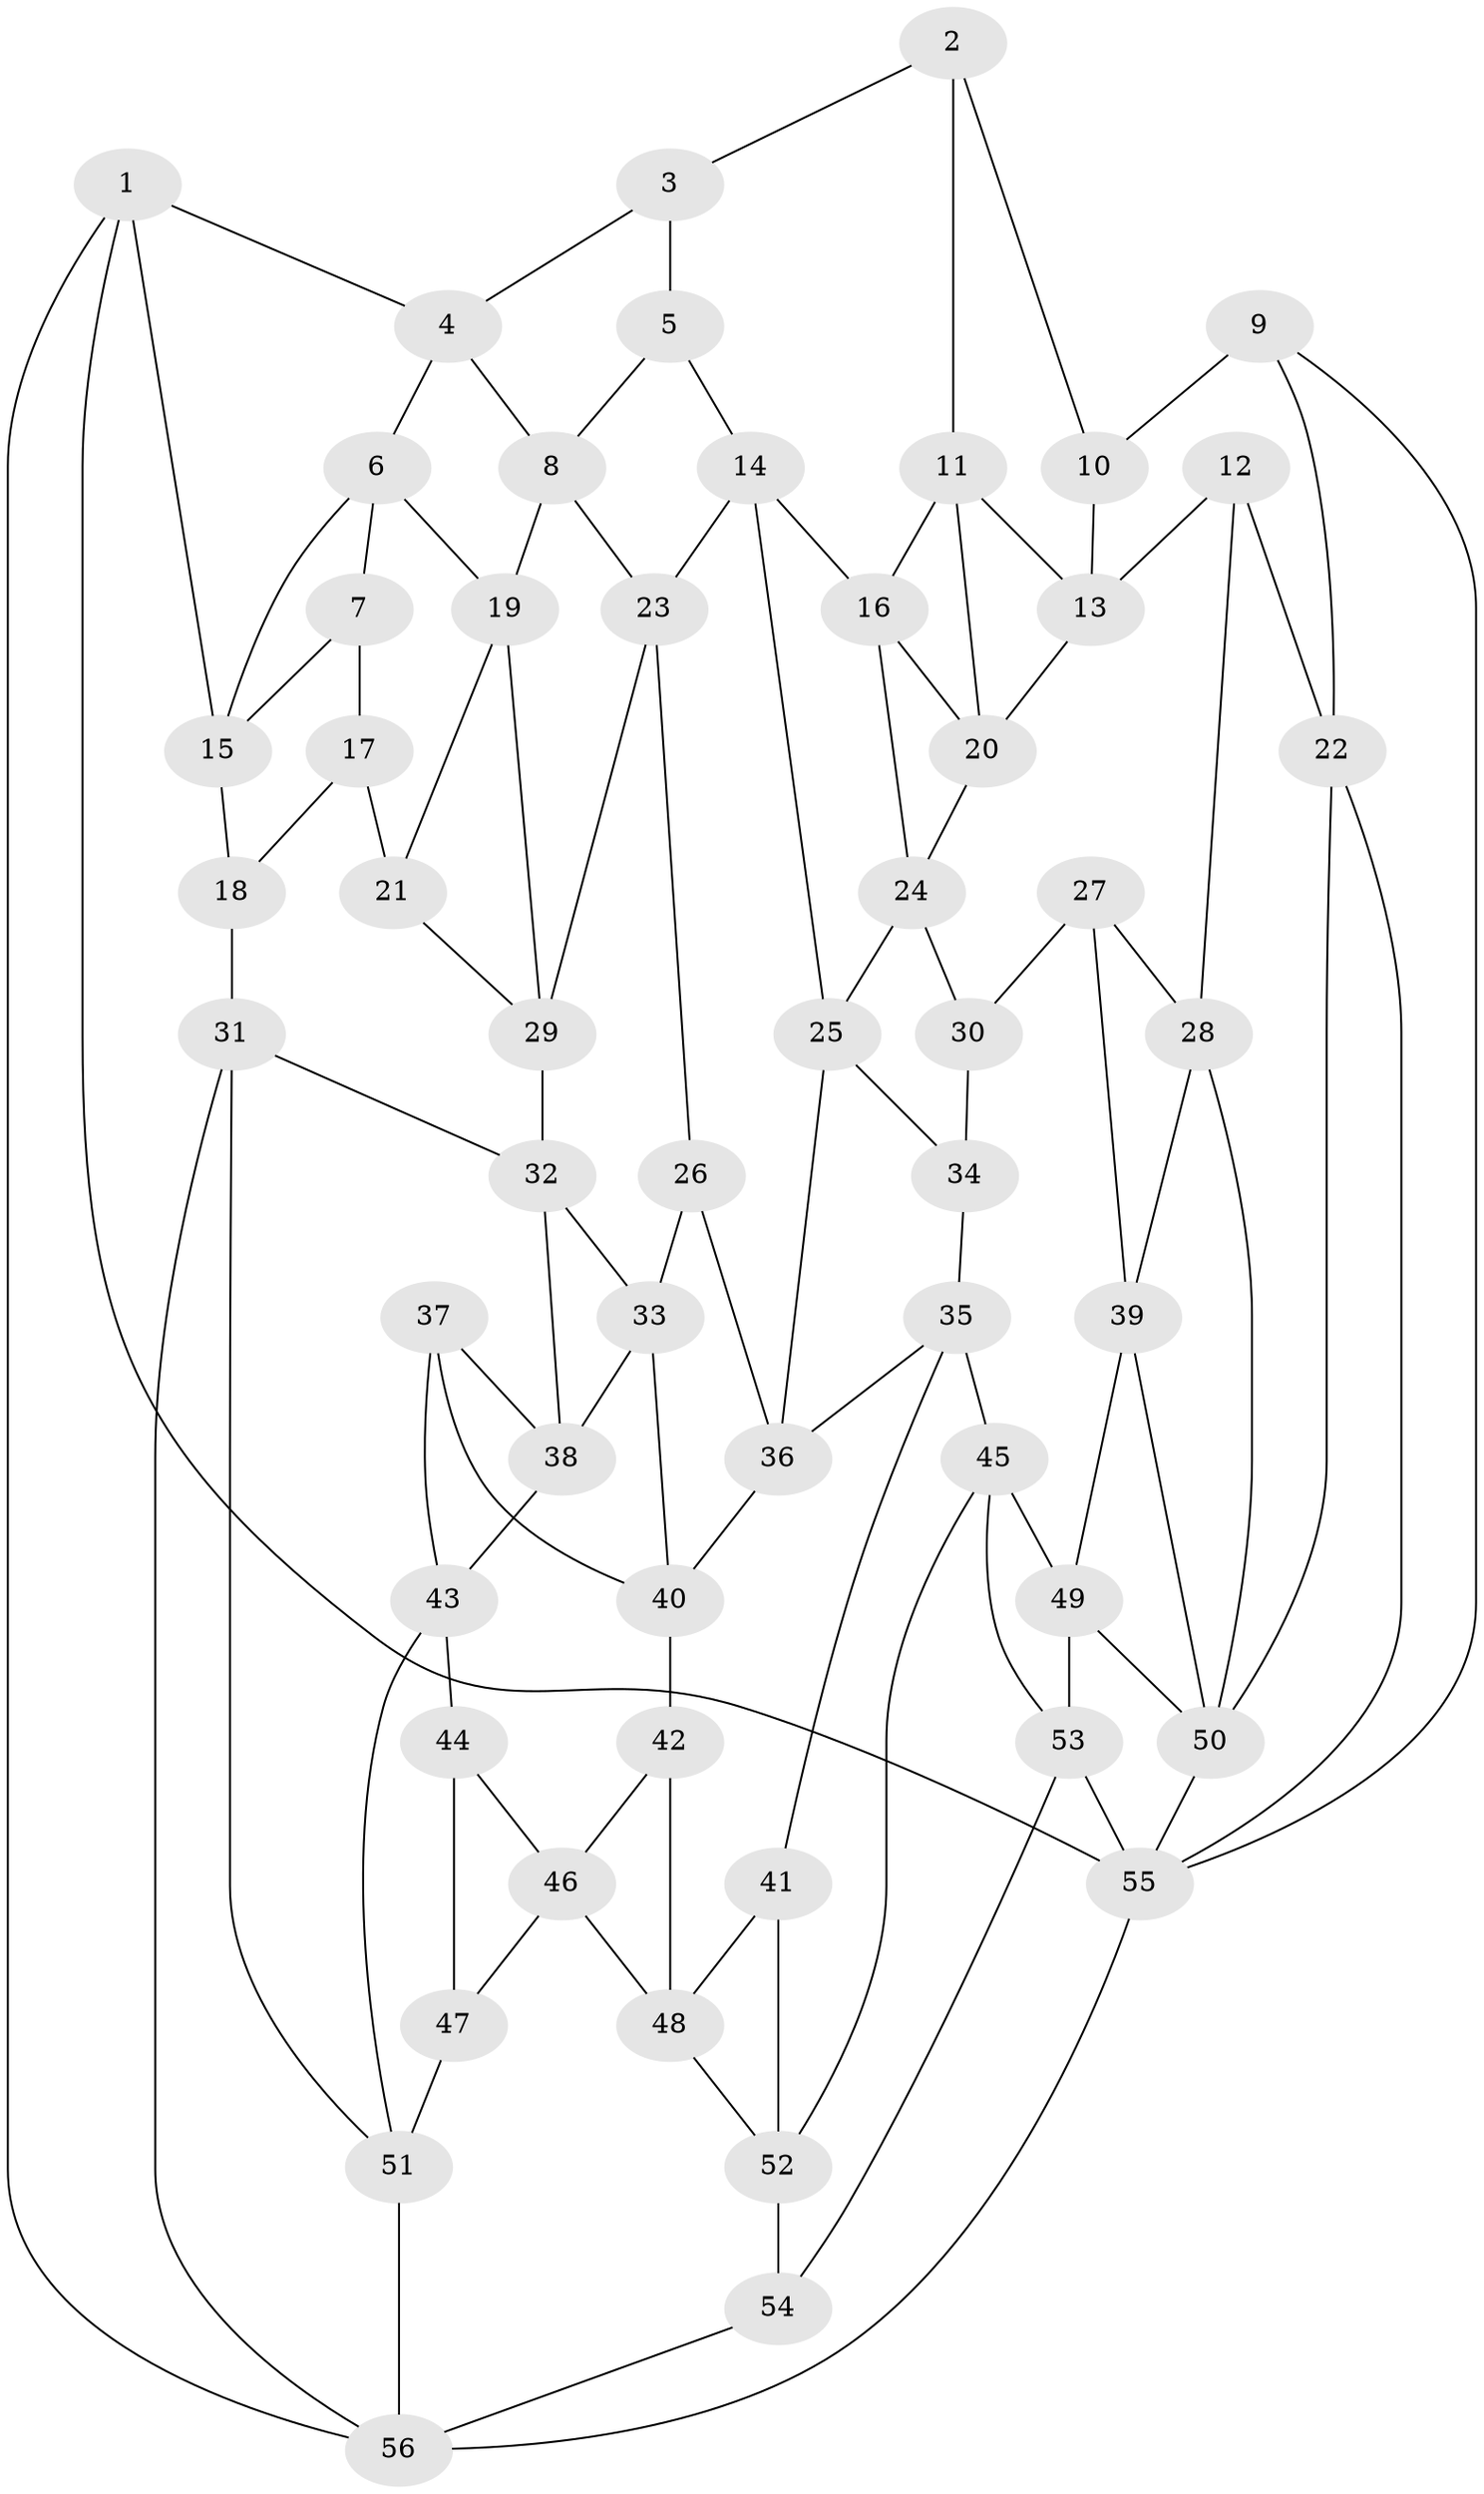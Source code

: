 // original degree distribution, {3: 0.017857142857142856, 5: 0.5714285714285714, 6: 0.19642857142857142, 4: 0.21428571428571427}
// Generated by graph-tools (version 1.1) at 2025/03/03/09/25 03:03:22]
// undirected, 56 vertices, 104 edges
graph export_dot {
graph [start="1"]
  node [color=gray90,style=filled];
  1;
  2;
  3;
  4;
  5;
  6;
  7;
  8;
  9;
  10;
  11;
  12;
  13;
  14;
  15;
  16;
  17;
  18;
  19;
  20;
  21;
  22;
  23;
  24;
  25;
  26;
  27;
  28;
  29;
  30;
  31;
  32;
  33;
  34;
  35;
  36;
  37;
  38;
  39;
  40;
  41;
  42;
  43;
  44;
  45;
  46;
  47;
  48;
  49;
  50;
  51;
  52;
  53;
  54;
  55;
  56;
  1 -- 4 [weight=1.0];
  1 -- 15 [weight=1.0];
  1 -- 55 [weight=1.0];
  1 -- 56 [weight=1.0];
  2 -- 3 [weight=1.0];
  2 -- 10 [weight=1.0];
  2 -- 11 [weight=1.0];
  3 -- 4 [weight=1.0];
  3 -- 5 [weight=1.0];
  4 -- 6 [weight=1.0];
  4 -- 8 [weight=1.0];
  5 -- 8 [weight=1.0];
  5 -- 14 [weight=1.0];
  6 -- 7 [weight=1.0];
  6 -- 15 [weight=1.0];
  6 -- 19 [weight=1.0];
  7 -- 15 [weight=1.0];
  7 -- 17 [weight=1.0];
  8 -- 19 [weight=1.0];
  8 -- 23 [weight=1.0];
  9 -- 10 [weight=2.0];
  9 -- 22 [weight=1.0];
  9 -- 55 [weight=1.0];
  10 -- 13 [weight=1.0];
  11 -- 13 [weight=1.0];
  11 -- 16 [weight=1.0];
  11 -- 20 [weight=1.0];
  12 -- 13 [weight=1.0];
  12 -- 22 [weight=1.0];
  12 -- 28 [weight=1.0];
  13 -- 20 [weight=1.0];
  14 -- 16 [weight=1.0];
  14 -- 23 [weight=1.0];
  14 -- 25 [weight=1.0];
  15 -- 18 [weight=1.0];
  16 -- 20 [weight=1.0];
  16 -- 24 [weight=1.0];
  17 -- 18 [weight=1.0];
  17 -- 21 [weight=2.0];
  18 -- 31 [weight=1.0];
  19 -- 21 [weight=1.0];
  19 -- 29 [weight=1.0];
  20 -- 24 [weight=1.0];
  21 -- 29 [weight=1.0];
  22 -- 50 [weight=1.0];
  22 -- 55 [weight=1.0];
  23 -- 26 [weight=1.0];
  23 -- 29 [weight=1.0];
  24 -- 25 [weight=1.0];
  24 -- 30 [weight=1.0];
  25 -- 34 [weight=1.0];
  25 -- 36 [weight=1.0];
  26 -- 33 [weight=1.0];
  26 -- 36 [weight=1.0];
  27 -- 28 [weight=1.0];
  27 -- 30 [weight=1.0];
  27 -- 39 [weight=1.0];
  28 -- 39 [weight=1.0];
  28 -- 50 [weight=1.0];
  29 -- 32 [weight=1.0];
  30 -- 34 [weight=2.0];
  31 -- 32 [weight=1.0];
  31 -- 51 [weight=1.0];
  31 -- 56 [weight=1.0];
  32 -- 33 [weight=1.0];
  32 -- 38 [weight=1.0];
  33 -- 38 [weight=1.0];
  33 -- 40 [weight=1.0];
  34 -- 35 [weight=1.0];
  35 -- 36 [weight=1.0];
  35 -- 41 [weight=1.0];
  35 -- 45 [weight=1.0];
  36 -- 40 [weight=1.0];
  37 -- 38 [weight=1.0];
  37 -- 40 [weight=1.0];
  37 -- 43 [weight=1.0];
  38 -- 43 [weight=1.0];
  39 -- 49 [weight=1.0];
  39 -- 50 [weight=1.0];
  40 -- 42 [weight=1.0];
  41 -- 48 [weight=1.0];
  41 -- 52 [weight=1.0];
  42 -- 46 [weight=1.0];
  42 -- 48 [weight=1.0];
  43 -- 44 [weight=1.0];
  43 -- 51 [weight=1.0];
  44 -- 46 [weight=1.0];
  44 -- 47 [weight=1.0];
  45 -- 49 [weight=1.0];
  45 -- 52 [weight=1.0];
  45 -- 53 [weight=1.0];
  46 -- 47 [weight=1.0];
  46 -- 48 [weight=1.0];
  47 -- 51 [weight=2.0];
  48 -- 52 [weight=1.0];
  49 -- 50 [weight=1.0];
  49 -- 53 [weight=1.0];
  50 -- 55 [weight=1.0];
  51 -- 56 [weight=1.0];
  52 -- 54 [weight=1.0];
  53 -- 54 [weight=1.0];
  53 -- 55 [weight=1.0];
  54 -- 56 [weight=1.0];
  55 -- 56 [weight=1.0];
}
